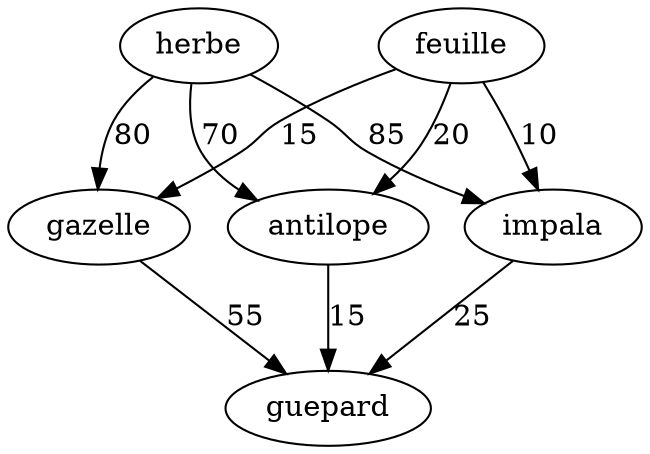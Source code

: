 digraph mongraphe {
    gazelle -> guepard [label="55"];
    impala -> guepard [label="25"];
    antilope -> guepard [label="15"];
    herbe -> gazelle [label="80"];
    feuille -> gazelle [label="15"];
    herbe -> impala [label="85"];
    feuille -> impala [label="10"];
    herbe -> antilope [label="70"];
    feuille -> antilope [label="20"];
}
